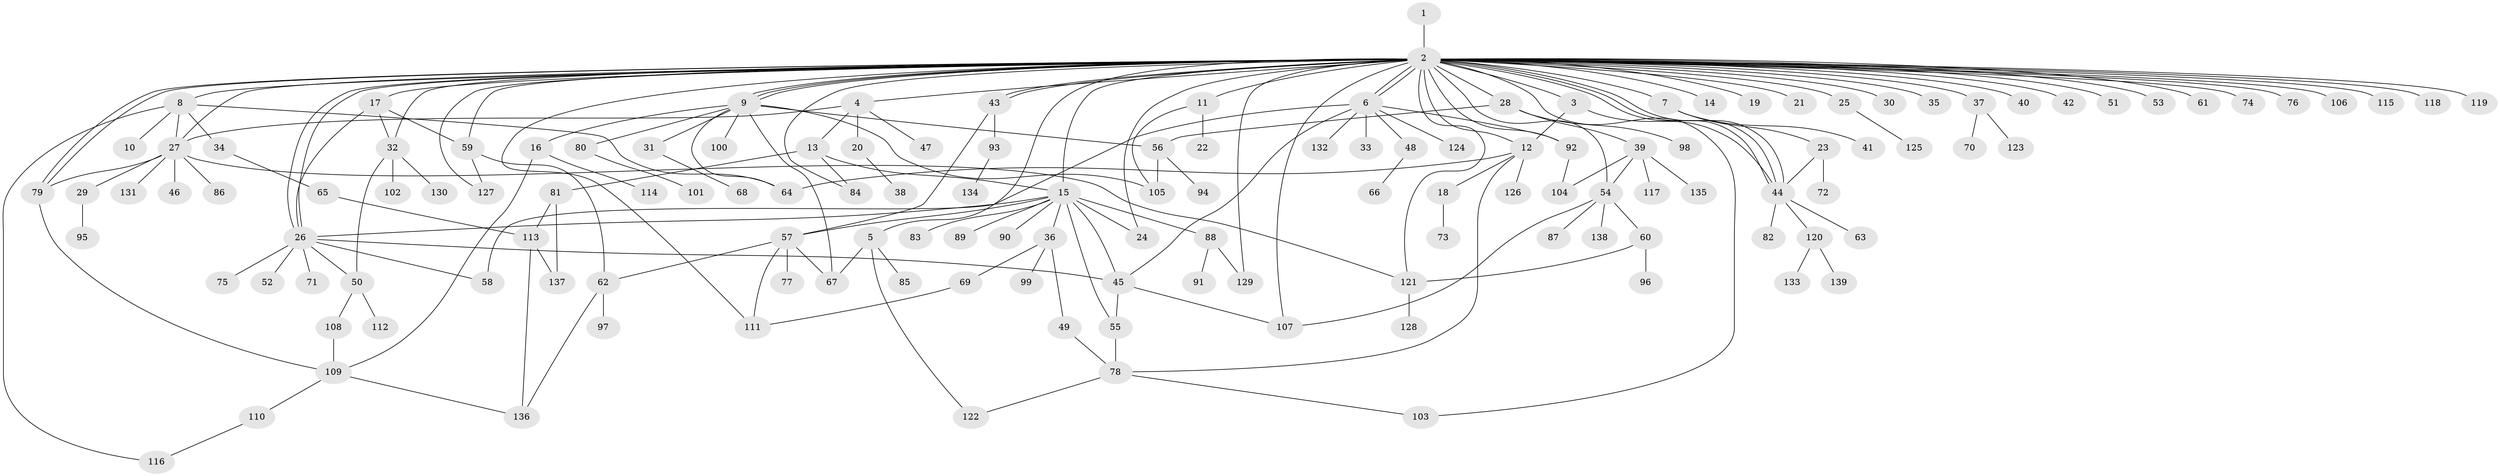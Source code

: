// coarse degree distribution, {1: 0.4807692307692308, 55: 0.009615384615384616, 3: 0.17307692307692307, 5: 0.07692307692307693, 8: 0.019230769230769232, 2: 0.1346153846153846, 12: 0.009615384615384616, 4: 0.057692307692307696, 10: 0.009615384615384616, 9: 0.019230769230769232, 7: 0.009615384615384616}
// Generated by graph-tools (version 1.1) at 2025/41/03/06/25 10:41:46]
// undirected, 139 vertices, 195 edges
graph export_dot {
graph [start="1"]
  node [color=gray90,style=filled];
  1;
  2;
  3;
  4;
  5;
  6;
  7;
  8;
  9;
  10;
  11;
  12;
  13;
  14;
  15;
  16;
  17;
  18;
  19;
  20;
  21;
  22;
  23;
  24;
  25;
  26;
  27;
  28;
  29;
  30;
  31;
  32;
  33;
  34;
  35;
  36;
  37;
  38;
  39;
  40;
  41;
  42;
  43;
  44;
  45;
  46;
  47;
  48;
  49;
  50;
  51;
  52;
  53;
  54;
  55;
  56;
  57;
  58;
  59;
  60;
  61;
  62;
  63;
  64;
  65;
  66;
  67;
  68;
  69;
  70;
  71;
  72;
  73;
  74;
  75;
  76;
  77;
  78;
  79;
  80;
  81;
  82;
  83;
  84;
  85;
  86;
  87;
  88;
  89;
  90;
  91;
  92;
  93;
  94;
  95;
  96;
  97;
  98;
  99;
  100;
  101;
  102;
  103;
  104;
  105;
  106;
  107;
  108;
  109;
  110;
  111;
  112;
  113;
  114;
  115;
  116;
  117;
  118;
  119;
  120;
  121;
  122;
  123;
  124;
  125;
  126;
  127;
  128;
  129;
  130;
  131;
  132;
  133;
  134;
  135;
  136;
  137;
  138;
  139;
  1 -- 2;
  2 -- 3;
  2 -- 4;
  2 -- 5;
  2 -- 6;
  2 -- 6;
  2 -- 7;
  2 -- 8;
  2 -- 9;
  2 -- 9;
  2 -- 9;
  2 -- 11;
  2 -- 12;
  2 -- 14;
  2 -- 15;
  2 -- 17;
  2 -- 19;
  2 -- 21;
  2 -- 24;
  2 -- 25;
  2 -- 26;
  2 -- 26;
  2 -- 27;
  2 -- 28;
  2 -- 30;
  2 -- 32;
  2 -- 35;
  2 -- 37;
  2 -- 40;
  2 -- 42;
  2 -- 43;
  2 -- 43;
  2 -- 44;
  2 -- 44;
  2 -- 44;
  2 -- 51;
  2 -- 53;
  2 -- 54;
  2 -- 59;
  2 -- 61;
  2 -- 74;
  2 -- 76;
  2 -- 79;
  2 -- 79;
  2 -- 84;
  2 -- 92;
  2 -- 103;
  2 -- 106;
  2 -- 107;
  2 -- 111;
  2 -- 115;
  2 -- 118;
  2 -- 119;
  2 -- 121;
  2 -- 127;
  2 -- 129;
  3 -- 12;
  3 -- 44;
  4 -- 13;
  4 -- 20;
  4 -- 27;
  4 -- 47;
  5 -- 67;
  5 -- 85;
  5 -- 122;
  6 -- 33;
  6 -- 45;
  6 -- 48;
  6 -- 58;
  6 -- 92;
  6 -- 124;
  6 -- 132;
  7 -- 23;
  7 -- 41;
  8 -- 10;
  8 -- 27;
  8 -- 34;
  8 -- 64;
  8 -- 116;
  9 -- 16;
  9 -- 31;
  9 -- 56;
  9 -- 64;
  9 -- 67;
  9 -- 80;
  9 -- 100;
  9 -- 105;
  11 -- 22;
  11 -- 105;
  12 -- 18;
  12 -- 64;
  12 -- 78;
  12 -- 126;
  13 -- 15;
  13 -- 81;
  13 -- 84;
  15 -- 24;
  15 -- 26;
  15 -- 36;
  15 -- 45;
  15 -- 55;
  15 -- 57;
  15 -- 83;
  15 -- 88;
  15 -- 89;
  15 -- 90;
  16 -- 109;
  16 -- 114;
  17 -- 26;
  17 -- 32;
  17 -- 59;
  18 -- 73;
  20 -- 38;
  23 -- 44;
  23 -- 72;
  25 -- 125;
  26 -- 45;
  26 -- 50;
  26 -- 52;
  26 -- 58;
  26 -- 71;
  26 -- 75;
  27 -- 29;
  27 -- 46;
  27 -- 79;
  27 -- 86;
  27 -- 121;
  27 -- 131;
  28 -- 39;
  28 -- 56;
  28 -- 98;
  29 -- 95;
  31 -- 68;
  32 -- 50;
  32 -- 102;
  32 -- 130;
  34 -- 65;
  36 -- 49;
  36 -- 69;
  36 -- 99;
  37 -- 70;
  37 -- 123;
  39 -- 54;
  39 -- 104;
  39 -- 117;
  39 -- 135;
  43 -- 57;
  43 -- 93;
  44 -- 63;
  44 -- 82;
  44 -- 120;
  45 -- 55;
  45 -- 107;
  48 -- 66;
  49 -- 78;
  50 -- 108;
  50 -- 112;
  54 -- 60;
  54 -- 87;
  54 -- 107;
  54 -- 138;
  55 -- 78;
  56 -- 94;
  56 -- 105;
  57 -- 62;
  57 -- 67;
  57 -- 77;
  57 -- 111;
  59 -- 62;
  59 -- 127;
  60 -- 96;
  60 -- 121;
  62 -- 97;
  62 -- 136;
  65 -- 113;
  69 -- 111;
  78 -- 103;
  78 -- 122;
  79 -- 109;
  80 -- 101;
  81 -- 113;
  81 -- 137;
  88 -- 91;
  88 -- 129;
  92 -- 104;
  93 -- 134;
  108 -- 109;
  109 -- 110;
  109 -- 136;
  110 -- 116;
  113 -- 136;
  113 -- 137;
  120 -- 133;
  120 -- 139;
  121 -- 128;
}
